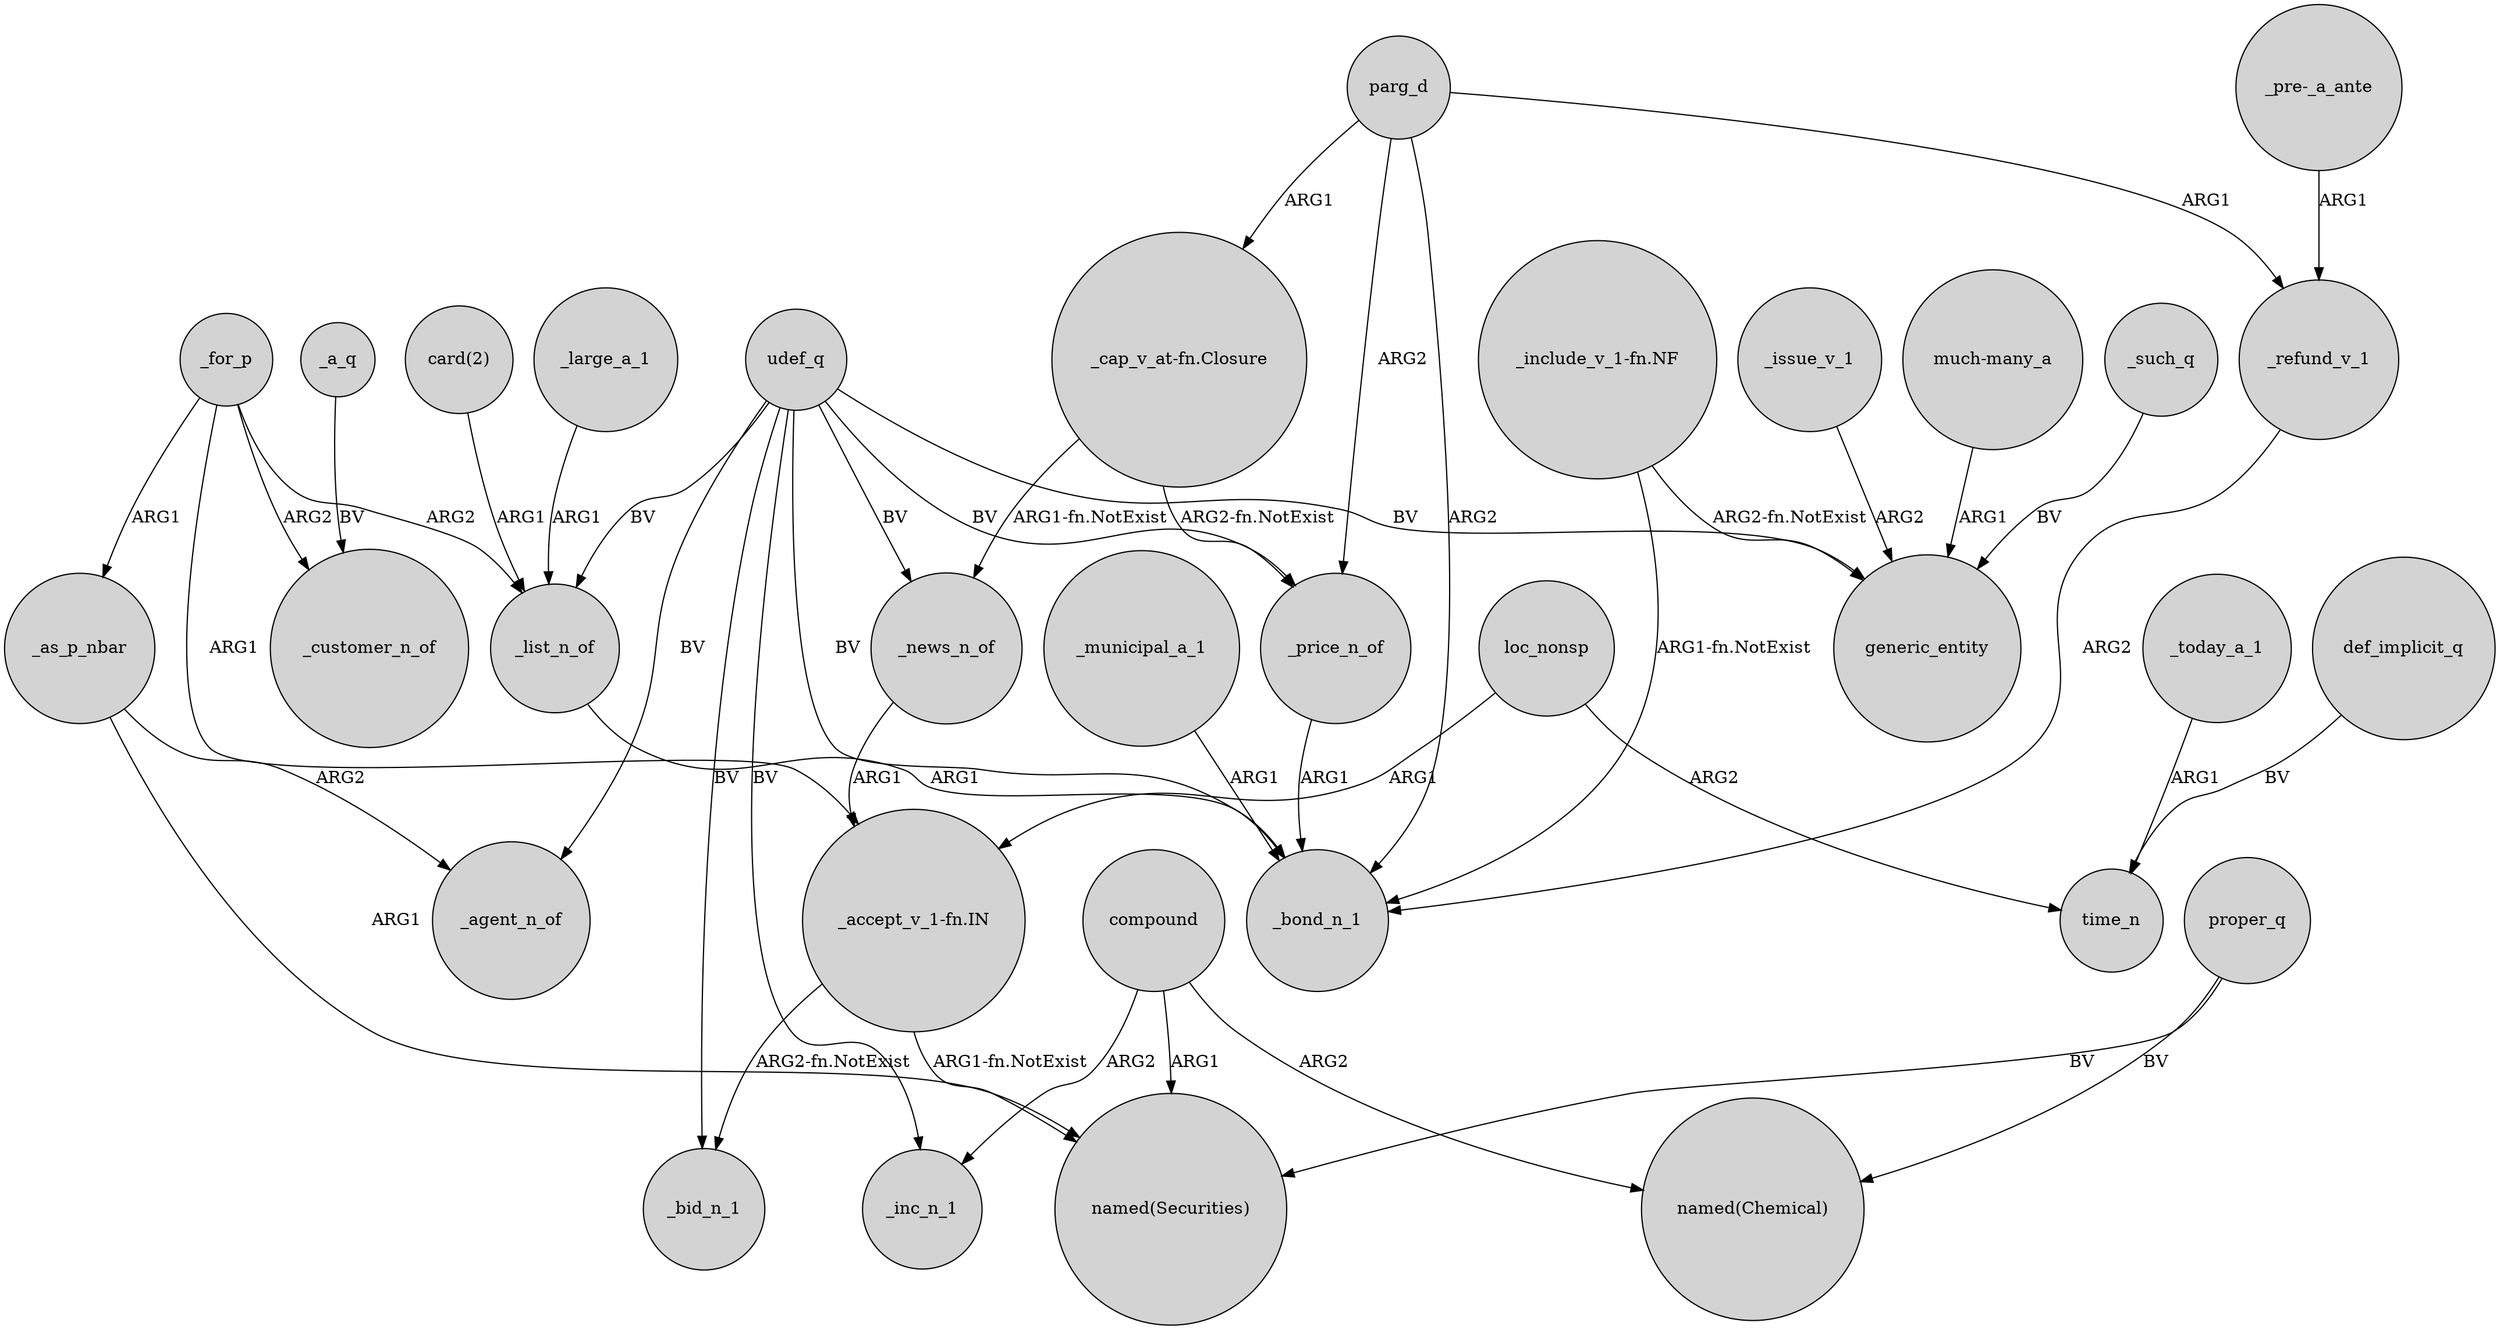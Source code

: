 digraph {
	node [shape=circle style=filled]
	udef_q -> _inc_n_1 [label=BV]
	udef_q -> _price_n_of [label=BV]
	"_accept_v_1-fn.IN" -> "named(Securities)" [label="ARG1-fn.NotExist"]
	_today_a_1 -> time_n [label=ARG1]
	_for_p -> "_accept_v_1-fn.IN" [label=ARG1]
	udef_q -> generic_entity [label=BV]
	parg_d -> _bond_n_1 [label=ARG2]
	_for_p -> _customer_n_of [label=ARG2]
	"much-many_a" -> generic_entity [label=ARG1]
	"_cap_v_at-fn.Closure" -> _news_n_of [label="ARG1-fn.NotExist"]
	_as_p_nbar -> _agent_n_of [label=ARG2]
	"card(2)" -> _list_n_of [label=ARG1]
	_municipal_a_1 -> _bond_n_1 [label=ARG1]
	loc_nonsp -> "_accept_v_1-fn.IN" [label=ARG1]
	_such_q -> generic_entity [label=BV]
	parg_d -> _refund_v_1 [label=ARG1]
	_price_n_of -> _bond_n_1 [label=ARG1]
	loc_nonsp -> time_n [label=ARG2]
	_for_p -> _as_p_nbar [label=ARG1]
	"_include_v_1-fn.NF" -> _bond_n_1 [label="ARG1-fn.NotExist"]
	udef_q -> _bond_n_1 [label=BV]
	_list_n_of -> _bond_n_1 [label=ARG1]
	"_accept_v_1-fn.IN" -> _bid_n_1 [label="ARG2-fn.NotExist"]
	"_pre-_a_ante" -> _refund_v_1 [label=ARG1]
	proper_q -> "named(Chemical)" [label=BV]
	udef_q -> _list_n_of [label=BV]
	"_cap_v_at-fn.Closure" -> _price_n_of [label="ARG2-fn.NotExist"]
	parg_d -> "_cap_v_at-fn.Closure" [label=ARG1]
	compound -> "named(Chemical)" [label=ARG2]
	proper_q -> "named(Securities)" [label=BV]
	_a_q -> _customer_n_of [label=BV]
	_refund_v_1 -> _bond_n_1 [label=ARG2]
	_issue_v_1 -> generic_entity [label=ARG2]
	_for_p -> _list_n_of [label=ARG2]
	_as_p_nbar -> "named(Securities)" [label=ARG1]
	_large_a_1 -> _list_n_of [label=ARG1]
	udef_q -> _bid_n_1 [label=BV]
	parg_d -> _price_n_of [label=ARG2]
	udef_q -> _news_n_of [label=BV]
	"_include_v_1-fn.NF" -> generic_entity [label="ARG2-fn.NotExist"]
	_news_n_of -> "_accept_v_1-fn.IN" [label=ARG1]
	compound -> _inc_n_1 [label=ARG2]
	compound -> "named(Securities)" [label=ARG1]
	def_implicit_q -> time_n [label=BV]
	udef_q -> _agent_n_of [label=BV]
}
